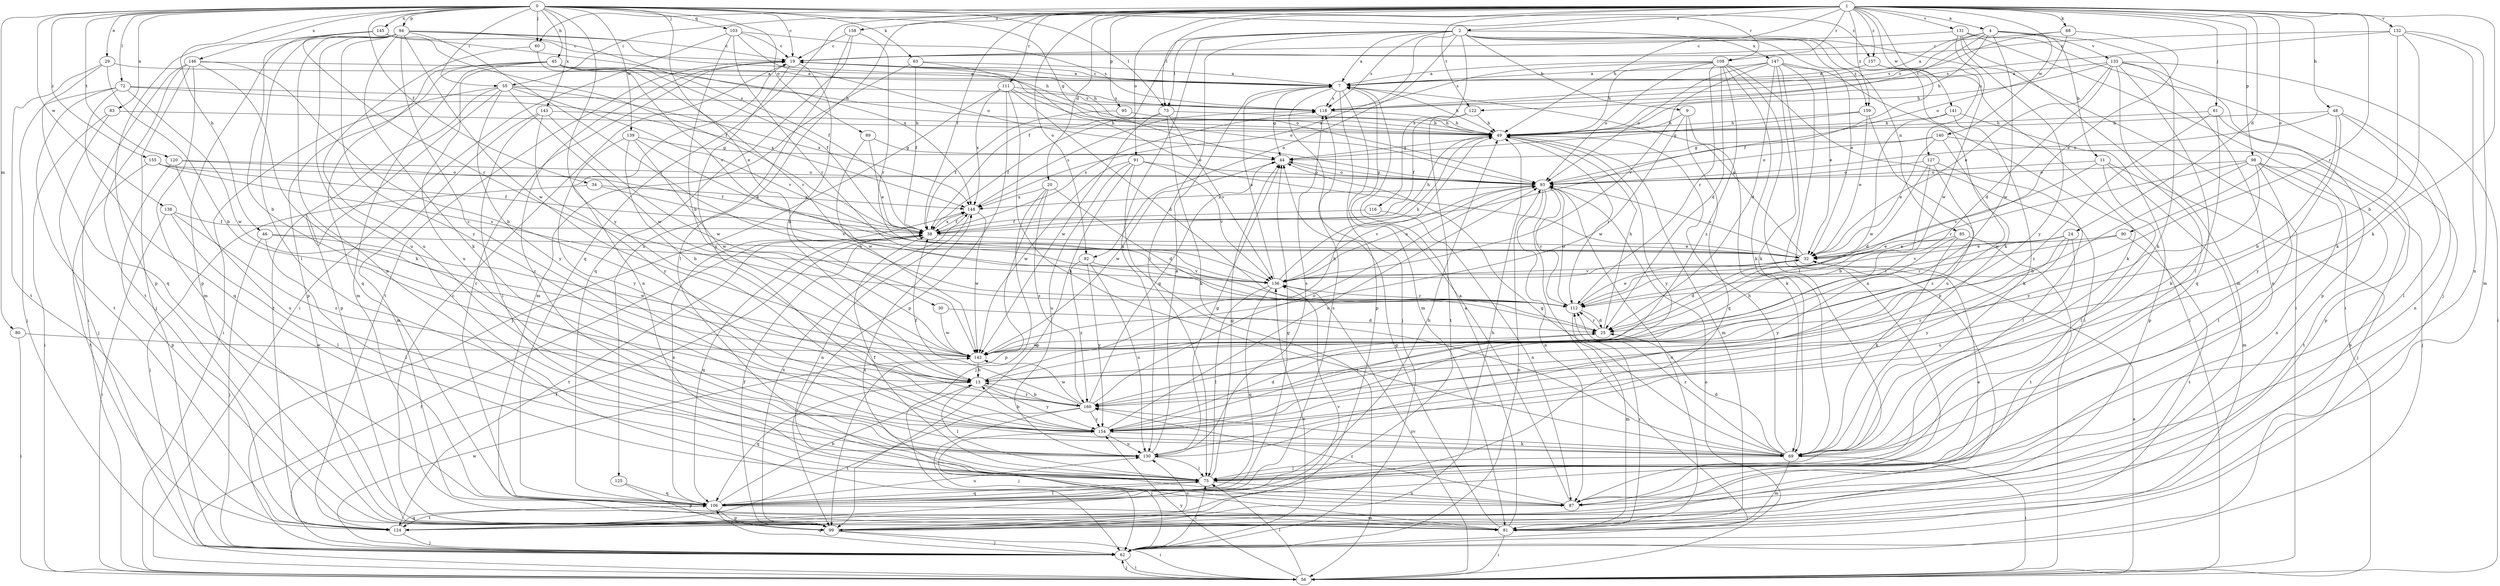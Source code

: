 strict digraph  {
0;
1;
2;
4;
7;
9;
11;
13;
19;
20;
24;
25;
29;
30;
32;
34;
38;
44;
45;
46;
48;
49;
55;
56;
60;
61;
62;
63;
68;
69;
72;
73;
75;
80;
81;
83;
85;
87;
89;
90;
91;
92;
93;
94;
95;
98;
99;
103;
106;
108;
111;
112;
116;
118;
120;
122;
124;
125;
127;
130;
131;
132;
133;
136;
138;
139;
140;
141;
142;
143;
145;
146;
147;
148;
154;
155;
157;
158;
159;
160;
0 -> 19  [label=c];
0 -> 29  [label=e];
0 -> 30  [label=e];
0 -> 34  [label=f];
0 -> 44  [label=g];
0 -> 45  [label=h];
0 -> 46  [label=h];
0 -> 55  [label=i];
0 -> 60  [label=j];
0 -> 63  [label=k];
0 -> 72  [label=l];
0 -> 73  [label=l];
0 -> 80  [label=m];
0 -> 83  [label=n];
0 -> 89  [label=o];
0 -> 94  [label=p];
0 -> 103  [label=q];
0 -> 108  [label=r];
0 -> 120  [label=t];
0 -> 138  [label=w];
0 -> 139  [label=w];
0 -> 143  [label=x];
0 -> 145  [label=x];
0 -> 146  [label=x];
0 -> 154  [label=y];
0 -> 155  [label=z];
0 -> 157  [label=z];
1 -> 2  [label=a];
1 -> 4  [label=a];
1 -> 20  [label=d];
1 -> 24  [label=d];
1 -> 38  [label=f];
1 -> 48  [label=h];
1 -> 49  [label=h];
1 -> 55  [label=i];
1 -> 60  [label=j];
1 -> 61  [label=j];
1 -> 68  [label=k];
1 -> 69  [label=k];
1 -> 73  [label=l];
1 -> 90  [label=o];
1 -> 91  [label=o];
1 -> 92  [label=o];
1 -> 95  [label=p];
1 -> 98  [label=p];
1 -> 106  [label=q];
1 -> 108  [label=r];
1 -> 111  [label=r];
1 -> 112  [label=r];
1 -> 122  [label=t];
1 -> 125  [label=u];
1 -> 127  [label=u];
1 -> 131  [label=v];
1 -> 132  [label=v];
1 -> 140  [label=w];
1 -> 141  [label=w];
1 -> 157  [label=z];
1 -> 158  [label=z];
1 -> 159  [label=z];
2 -> 7  [label=a];
2 -> 9  [label=b];
2 -> 32  [label=e];
2 -> 38  [label=f];
2 -> 56  [label=i];
2 -> 69  [label=k];
2 -> 73  [label=l];
2 -> 75  [label=l];
2 -> 85  [label=n];
2 -> 92  [label=o];
2 -> 116  [label=s];
2 -> 118  [label=s];
2 -> 130  [label=u];
2 -> 147  [label=x];
2 -> 148  [label=x];
2 -> 159  [label=z];
4 -> 7  [label=a];
4 -> 11  [label=b];
4 -> 49  [label=h];
4 -> 69  [label=k];
4 -> 118  [label=s];
4 -> 122  [label=t];
4 -> 133  [label=v];
4 -> 142  [label=w];
7 -> 19  [label=c];
7 -> 44  [label=g];
7 -> 49  [label=h];
7 -> 62  [label=j];
7 -> 81  [label=m];
7 -> 99  [label=p];
7 -> 118  [label=s];
9 -> 49  [label=h];
9 -> 69  [label=k];
9 -> 106  [label=q];
9 -> 142  [label=w];
11 -> 62  [label=j];
11 -> 75  [label=l];
11 -> 81  [label=m];
11 -> 93  [label=o];
11 -> 136  [label=v];
13 -> 49  [label=h];
13 -> 75  [label=l];
13 -> 106  [label=q];
13 -> 154  [label=y];
13 -> 160  [label=z];
19 -> 7  [label=a];
19 -> 13  [label=b];
19 -> 49  [label=h];
19 -> 87  [label=n];
19 -> 93  [label=o];
19 -> 124  [label=t];
19 -> 154  [label=y];
20 -> 25  [label=d];
20 -> 62  [label=j];
20 -> 99  [label=p];
20 -> 148  [label=x];
20 -> 160  [label=z];
24 -> 32  [label=e];
24 -> 112  [label=r];
24 -> 130  [label=u];
24 -> 136  [label=v];
24 -> 154  [label=y];
24 -> 160  [label=z];
25 -> 49  [label=h];
25 -> 112  [label=r];
25 -> 142  [label=w];
29 -> 7  [label=a];
29 -> 13  [label=b];
29 -> 106  [label=q];
29 -> 124  [label=t];
30 -> 25  [label=d];
30 -> 142  [label=w];
32 -> 7  [label=a];
32 -> 25  [label=d];
32 -> 93  [label=o];
32 -> 136  [label=v];
34 -> 62  [label=j];
34 -> 136  [label=v];
34 -> 148  [label=x];
38 -> 32  [label=e];
38 -> 49  [label=h];
38 -> 106  [label=q];
38 -> 118  [label=s];
38 -> 124  [label=t];
38 -> 148  [label=x];
44 -> 93  [label=o];
44 -> 142  [label=w];
45 -> 7  [label=a];
45 -> 38  [label=f];
45 -> 49  [label=h];
45 -> 81  [label=m];
45 -> 99  [label=p];
45 -> 106  [label=q];
45 -> 112  [label=r];
45 -> 130  [label=u];
46 -> 32  [label=e];
46 -> 62  [label=j];
46 -> 75  [label=l];
46 -> 142  [label=w];
48 -> 13  [label=b];
48 -> 49  [label=h];
48 -> 75  [label=l];
48 -> 87  [label=n];
48 -> 93  [label=o];
48 -> 154  [label=y];
49 -> 44  [label=g];
49 -> 81  [label=m];
49 -> 112  [label=r];
49 -> 154  [label=y];
55 -> 56  [label=i];
55 -> 99  [label=p];
55 -> 118  [label=s];
55 -> 124  [label=t];
55 -> 136  [label=v];
55 -> 142  [label=w];
55 -> 148  [label=x];
55 -> 154  [label=y];
56 -> 32  [label=e];
56 -> 38  [label=f];
56 -> 62  [label=j];
56 -> 75  [label=l];
56 -> 93  [label=o];
56 -> 136  [label=v];
56 -> 154  [label=y];
60 -> 130  [label=u];
60 -> 136  [label=v];
61 -> 49  [label=h];
61 -> 69  [label=k];
61 -> 99  [label=p];
61 -> 160  [label=z];
62 -> 38  [label=f];
62 -> 56  [label=i];
62 -> 75  [label=l];
62 -> 93  [label=o];
62 -> 106  [label=q];
62 -> 136  [label=v];
62 -> 142  [label=w];
63 -> 7  [label=a];
63 -> 32  [label=e];
63 -> 38  [label=f];
63 -> 81  [label=m];
68 -> 19  [label=c];
68 -> 32  [label=e];
68 -> 93  [label=o];
68 -> 118  [label=s];
69 -> 25  [label=d];
69 -> 44  [label=g];
69 -> 49  [label=h];
69 -> 56  [label=i];
69 -> 75  [label=l];
69 -> 81  [label=m];
69 -> 112  [label=r];
69 -> 160  [label=z];
72 -> 62  [label=j];
72 -> 106  [label=q];
72 -> 118  [label=s];
72 -> 124  [label=t];
72 -> 142  [label=w];
72 -> 148  [label=x];
73 -> 38  [label=f];
73 -> 49  [label=h];
73 -> 69  [label=k];
73 -> 136  [label=v];
73 -> 142  [label=w];
75 -> 19  [label=c];
75 -> 38  [label=f];
75 -> 44  [label=g];
75 -> 87  [label=n];
75 -> 106  [label=q];
80 -> 56  [label=i];
80 -> 142  [label=w];
81 -> 7  [label=a];
81 -> 44  [label=g];
81 -> 56  [label=i];
81 -> 93  [label=o];
81 -> 112  [label=r];
81 -> 148  [label=x];
83 -> 49  [label=h];
83 -> 56  [label=i];
83 -> 62  [label=j];
85 -> 32  [label=e];
85 -> 69  [label=k];
85 -> 124  [label=t];
85 -> 154  [label=y];
87 -> 7  [label=a];
87 -> 32  [label=e];
87 -> 160  [label=z];
89 -> 32  [label=e];
89 -> 44  [label=g];
89 -> 142  [label=w];
90 -> 32  [label=e];
90 -> 112  [label=r];
90 -> 124  [label=t];
91 -> 56  [label=i];
91 -> 93  [label=o];
91 -> 99  [label=p];
91 -> 130  [label=u];
91 -> 136  [label=v];
91 -> 142  [label=w];
92 -> 130  [label=u];
92 -> 136  [label=v];
92 -> 154  [label=y];
92 -> 160  [label=z];
93 -> 44  [label=g];
93 -> 62  [label=j];
93 -> 87  [label=n];
93 -> 112  [label=r];
93 -> 136  [label=v];
93 -> 148  [label=x];
94 -> 19  [label=c];
94 -> 38  [label=f];
94 -> 49  [label=h];
94 -> 69  [label=k];
94 -> 75  [label=l];
94 -> 87  [label=n];
94 -> 99  [label=p];
94 -> 112  [label=r];
94 -> 130  [label=u];
94 -> 142  [label=w];
94 -> 154  [label=y];
94 -> 160  [label=z];
95 -> 38  [label=f];
95 -> 49  [label=h];
98 -> 13  [label=b];
98 -> 75  [label=l];
98 -> 87  [label=n];
98 -> 93  [label=o];
98 -> 99  [label=p];
98 -> 112  [label=r];
98 -> 124  [label=t];
98 -> 154  [label=y];
99 -> 19  [label=c];
99 -> 38  [label=f];
99 -> 49  [label=h];
99 -> 56  [label=i];
99 -> 62  [label=j];
99 -> 130  [label=u];
99 -> 148  [label=x];
103 -> 13  [label=b];
103 -> 19  [label=c];
103 -> 56  [label=i];
103 -> 93  [label=o];
103 -> 112  [label=r];
103 -> 118  [label=s];
106 -> 13  [label=b];
106 -> 19  [label=c];
106 -> 44  [label=g];
106 -> 49  [label=h];
106 -> 75  [label=l];
106 -> 81  [label=m];
106 -> 99  [label=p];
106 -> 118  [label=s];
106 -> 124  [label=t];
106 -> 130  [label=u];
106 -> 148  [label=x];
108 -> 7  [label=a];
108 -> 25  [label=d];
108 -> 49  [label=h];
108 -> 56  [label=i];
108 -> 69  [label=k];
108 -> 75  [label=l];
108 -> 93  [label=o];
108 -> 112  [label=r];
108 -> 118  [label=s];
108 -> 160  [label=z];
111 -> 25  [label=d];
111 -> 62  [label=j];
111 -> 69  [label=k];
111 -> 93  [label=o];
111 -> 99  [label=p];
111 -> 118  [label=s];
111 -> 148  [label=x];
112 -> 25  [label=d];
112 -> 32  [label=e];
112 -> 81  [label=m];
112 -> 93  [label=o];
116 -> 38  [label=f];
116 -> 87  [label=n];
118 -> 49  [label=h];
120 -> 38  [label=f];
120 -> 93  [label=o];
120 -> 99  [label=p];
120 -> 130  [label=u];
122 -> 38  [label=f];
122 -> 49  [label=h];
122 -> 124  [label=t];
124 -> 62  [label=j];
124 -> 106  [label=q];
124 -> 136  [label=v];
125 -> 99  [label=p];
125 -> 106  [label=q];
127 -> 13  [label=b];
127 -> 25  [label=d];
127 -> 75  [label=l];
127 -> 93  [label=o];
127 -> 160  [label=z];
130 -> 7  [label=a];
130 -> 44  [label=g];
130 -> 75  [label=l];
130 -> 118  [label=s];
131 -> 19  [label=c];
131 -> 56  [label=i];
131 -> 62  [label=j];
131 -> 81  [label=m];
131 -> 142  [label=w];
131 -> 154  [label=y];
132 -> 13  [label=b];
132 -> 19  [label=c];
132 -> 69  [label=k];
132 -> 81  [label=m];
132 -> 87  [label=n];
132 -> 118  [label=s];
133 -> 7  [label=a];
133 -> 25  [label=d];
133 -> 32  [label=e];
133 -> 49  [label=h];
133 -> 56  [label=i];
133 -> 75  [label=l];
133 -> 87  [label=n];
133 -> 99  [label=p];
133 -> 106  [label=q];
136 -> 7  [label=a];
136 -> 49  [label=h];
136 -> 75  [label=l];
136 -> 93  [label=o];
136 -> 106  [label=q];
136 -> 112  [label=r];
138 -> 38  [label=f];
138 -> 56  [label=i];
138 -> 75  [label=l];
138 -> 160  [label=z];
139 -> 13  [label=b];
139 -> 32  [label=e];
139 -> 44  [label=g];
139 -> 142  [label=w];
139 -> 154  [label=y];
140 -> 32  [label=e];
140 -> 44  [label=g];
140 -> 62  [label=j];
140 -> 93  [label=o];
140 -> 142  [label=w];
141 -> 49  [label=h];
141 -> 69  [label=k];
141 -> 99  [label=p];
141 -> 142  [label=w];
142 -> 13  [label=b];
143 -> 49  [label=h];
143 -> 75  [label=l];
143 -> 81  [label=m];
143 -> 142  [label=w];
143 -> 154  [label=y];
145 -> 13  [label=b];
145 -> 19  [label=c];
145 -> 38  [label=f];
145 -> 99  [label=p];
145 -> 112  [label=r];
145 -> 148  [label=x];
146 -> 7  [label=a];
146 -> 13  [label=b];
146 -> 56  [label=i];
146 -> 62  [label=j];
146 -> 69  [label=k];
146 -> 81  [label=m];
146 -> 124  [label=t];
147 -> 7  [label=a];
147 -> 25  [label=d];
147 -> 32  [label=e];
147 -> 56  [label=i];
147 -> 69  [label=k];
147 -> 87  [label=n];
147 -> 93  [label=o];
147 -> 99  [label=p];
147 -> 136  [label=v];
148 -> 38  [label=f];
148 -> 87  [label=n];
148 -> 118  [label=s];
148 -> 142  [label=w];
154 -> 13  [label=b];
154 -> 25  [label=d];
154 -> 62  [label=j];
154 -> 69  [label=k];
154 -> 93  [label=o];
154 -> 130  [label=u];
155 -> 38  [label=f];
155 -> 93  [label=o];
155 -> 124  [label=t];
155 -> 136  [label=v];
157 -> 7  [label=a];
157 -> 38  [label=f];
157 -> 69  [label=k];
158 -> 19  [label=c];
158 -> 75  [label=l];
158 -> 106  [label=q];
158 -> 112  [label=r];
159 -> 32  [label=e];
159 -> 44  [label=g];
159 -> 49  [label=h];
159 -> 130  [label=u];
160 -> 13  [label=b];
160 -> 38  [label=f];
160 -> 44  [label=g];
160 -> 62  [label=j];
160 -> 93  [label=o];
160 -> 124  [label=t];
160 -> 142  [label=w];
160 -> 154  [label=y];
}
